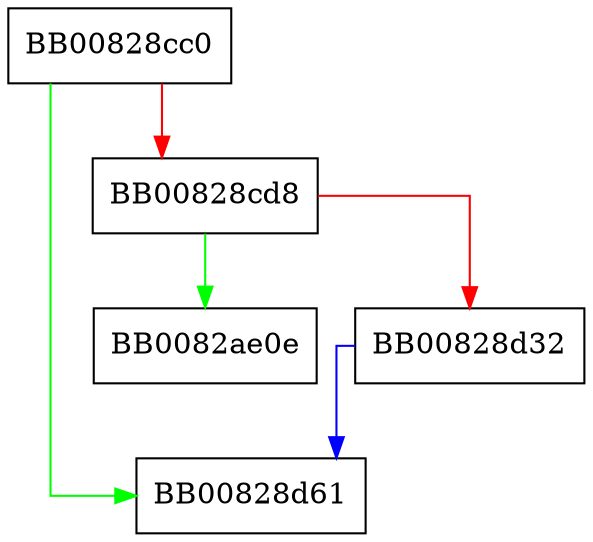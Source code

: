 digraph poly1305_init {
  node [shape="box"];
  graph [splines=ortho];
  BB00828cc0 -> BB00828d61 [color="green"];
  BB00828cc0 -> BB00828cd8 [color="red"];
  BB00828cd8 -> BB0082ae0e [color="green"];
  BB00828cd8 -> BB00828d32 [color="red"];
  BB00828d32 -> BB00828d61 [color="blue"];
}